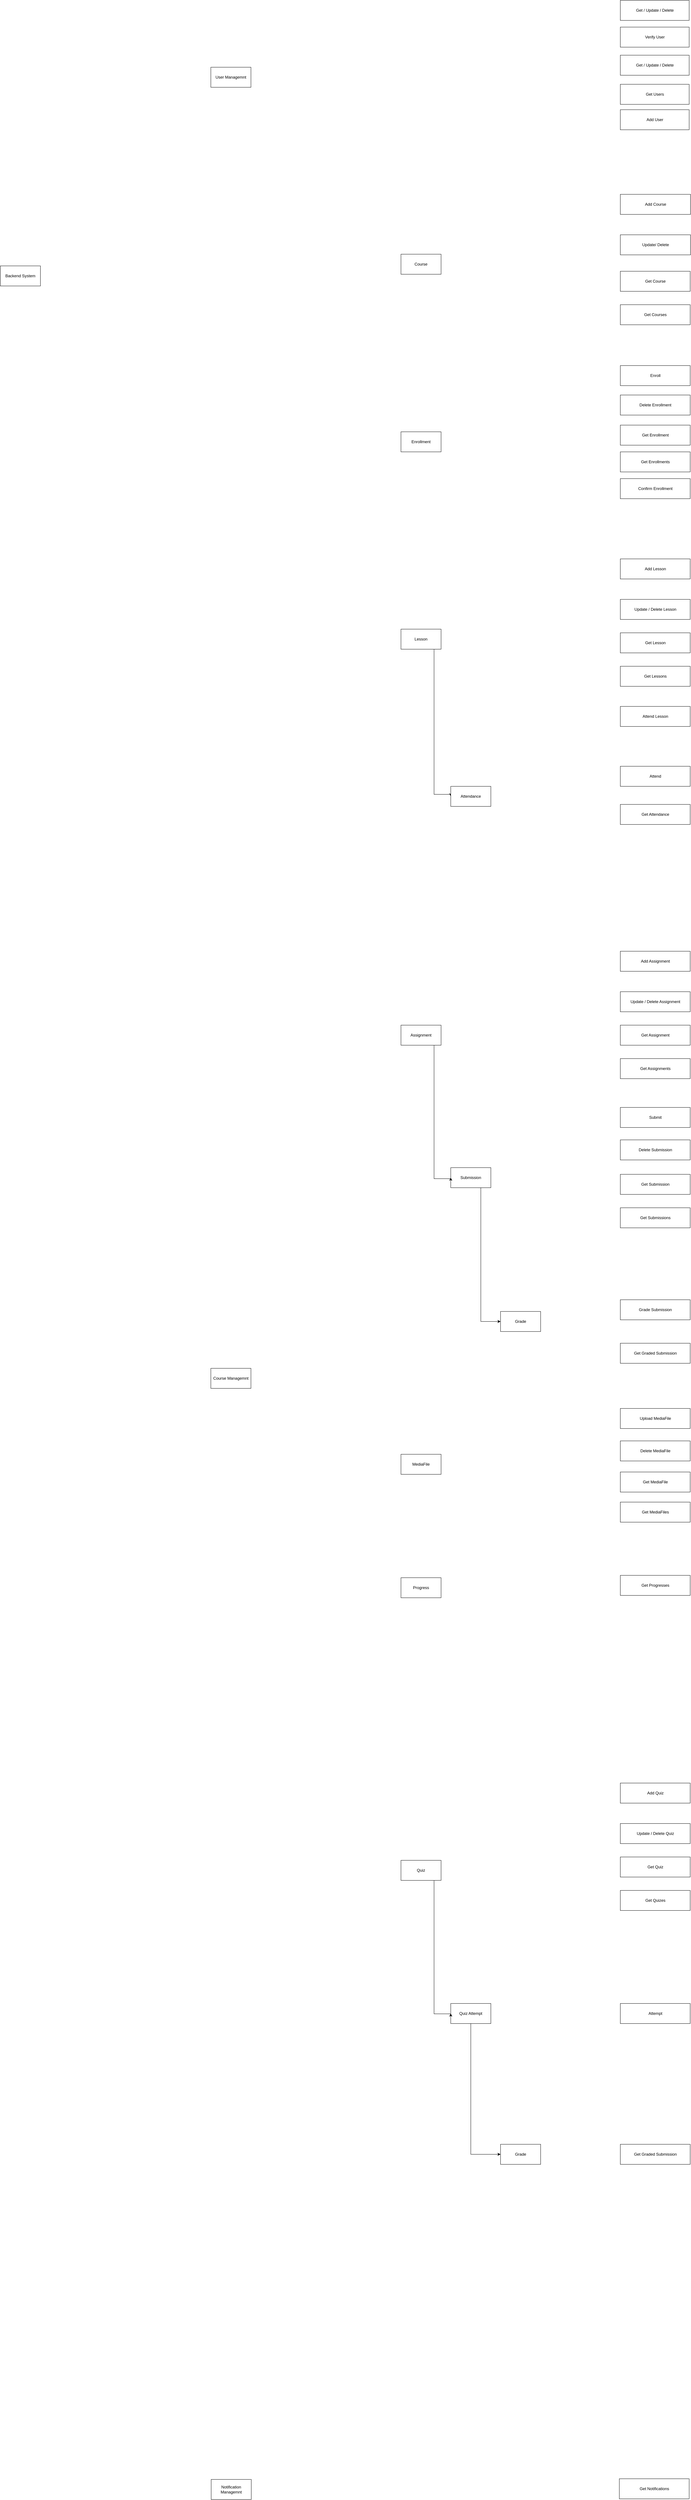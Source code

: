 <mxfile version="27.0.9">
  <diagram name="Page-1" id="aGVBakDjWfH1s-EeoHJm">
    <mxGraphModel dx="4565" dy="3605" grid="1" gridSize="10" guides="1" tooltips="1" connect="1" arrows="1" fold="1" page="1" pageScale="1" pageWidth="850" pageHeight="1100" math="0" shadow="0">
      <root>
        <mxCell id="0" />
        <mxCell id="1" parent="0" />
        <mxCell id="48TW3HGBr3-OI8HNYHSv-1" value="User Managemnt" style="rounded=0;whiteSpace=wrap;html=1;" parent="1" vertex="1">
          <mxGeometry x="260" y="70" width="120" height="60" as="geometry" />
        </mxCell>
        <mxCell id="48TW3HGBr3-OI8HNYHSv-3" value="Get / Update / Delete" style="rounded=0;whiteSpace=wrap;html=1;" parent="1" vertex="1">
          <mxGeometry x="1485.5" y="-130" width="206" height="60" as="geometry" />
        </mxCell>
        <mxCell id="48TW3HGBr3-OI8HNYHSv-7" value="Verify User" style="rounded=0;whiteSpace=wrap;html=1;" parent="1" vertex="1">
          <mxGeometry x="1485.5" y="-50" width="206" height="60" as="geometry" />
        </mxCell>
        <mxCell id="48TW3HGBr3-OI8HNYHSv-8" value="Get / Update / Delete" style="rounded=0;whiteSpace=wrap;html=1;" parent="1" vertex="1">
          <mxGeometry x="1485.5" y="34" width="206" height="60" as="geometry" />
        </mxCell>
        <mxCell id="48TW3HGBr3-OI8HNYHSv-14" value="Course Managemnt" style="rounded=0;whiteSpace=wrap;html=1;" parent="1" vertex="1">
          <mxGeometry x="260" y="3960" width="120" height="60" as="geometry" />
        </mxCell>
        <mxCell id="48TW3HGBr3-OI8HNYHSv-16" value="Get Course" style="rounded=0;whiteSpace=wrap;html=1;" parent="1" vertex="1">
          <mxGeometry x="1485.5" y="680" width="209" height="60" as="geometry" />
        </mxCell>
        <mxCell id="48TW3HGBr3-OI8HNYHSv-18" value="Add Course" style="rounded=0;whiteSpace=wrap;html=1;" parent="1" vertex="1">
          <mxGeometry x="1485.5" y="450" width="210" height="60" as="geometry" />
        </mxCell>
        <mxCell id="48TW3HGBr3-OI8HNYHSv-19" value="Update/ Delete" style="rounded=0;whiteSpace=wrap;html=1;" parent="1" vertex="1">
          <mxGeometry x="1485.5" y="571" width="210" height="60" as="geometry" />
        </mxCell>
        <mxCell id="48TW3HGBr3-OI8HNYHSv-20" value="Get Users" style="rounded=0;whiteSpace=wrap;html=1;" parent="1" vertex="1">
          <mxGeometry x="1485.5" y="121" width="206" height="60" as="geometry" />
        </mxCell>
        <mxCell id="48TW3HGBr3-OI8HNYHSv-22" value="Course" style="rounded=0;whiteSpace=wrap;html=1;" parent="1" vertex="1">
          <mxGeometry x="829" y="629" width="120" height="60" as="geometry" />
        </mxCell>
        <mxCell id="48TW3HGBr3-OI8HNYHSv-23" value="Enrollment" style="rounded=0;whiteSpace=wrap;html=1;" parent="1" vertex="1">
          <mxGeometry x="829" y="1160" width="120" height="60" as="geometry" />
        </mxCell>
        <mxCell id="qaXC5aaT69b4gklD9cOE-22" style="edgeStyle=orthogonalEdgeStyle;rounded=0;orthogonalLoop=1;jettySize=auto;html=1;entryX=0;entryY=0.5;entryDx=0;entryDy=0;" edge="1" parent="1" source="48TW3HGBr3-OI8HNYHSv-24" target="48TW3HGBr3-OI8HNYHSv-30">
          <mxGeometry relative="1" as="geometry">
            <Array as="points">
              <mxPoint x="928" y="2244" />
            </Array>
          </mxGeometry>
        </mxCell>
        <mxCell id="48TW3HGBr3-OI8HNYHSv-24" value="Lesson" style="rounded=0;whiteSpace=wrap;html=1;" parent="1" vertex="1">
          <mxGeometry x="829" y="1750" width="120" height="60" as="geometry" />
        </mxCell>
        <mxCell id="qaXC5aaT69b4gklD9cOE-88" style="edgeStyle=orthogonalEdgeStyle;rounded=0;orthogonalLoop=1;jettySize=auto;html=1;entryX=0;entryY=0.5;entryDx=0;entryDy=0;" edge="1" parent="1" source="48TW3HGBr3-OI8HNYHSv-26" target="qaXC5aaT69b4gklD9cOE-1">
          <mxGeometry relative="1" as="geometry">
            <Array as="points">
              <mxPoint x="1068" y="3820" />
            </Array>
          </mxGeometry>
        </mxCell>
        <mxCell id="48TW3HGBr3-OI8HNYHSv-26" value="Submission" style="rounded=0;whiteSpace=wrap;html=1;" parent="1" vertex="1">
          <mxGeometry x="978" y="3360" width="120" height="60" as="geometry" />
        </mxCell>
        <mxCell id="48TW3HGBr3-OI8HNYHSv-27" value="MediaFile" style="rounded=0;whiteSpace=wrap;html=1;" parent="1" vertex="1">
          <mxGeometry x="829" y="4217" width="120" height="60" as="geometry" />
        </mxCell>
        <mxCell id="48TW3HGBr3-OI8HNYHSv-28" value="Notification Managemnt" style="rounded=0;whiteSpace=wrap;html=1;" parent="1" vertex="1">
          <mxGeometry x="261" y="7282" width="120" height="60" as="geometry" />
        </mxCell>
        <mxCell id="48TW3HGBr3-OI8HNYHSv-29" value="Progress" style="rounded=0;whiteSpace=wrap;html=1;" parent="1" vertex="1">
          <mxGeometry x="829" y="4586" width="120" height="60" as="geometry" />
        </mxCell>
        <mxCell id="48TW3HGBr3-OI8HNYHSv-30" value="Attendance" style="rounded=0;whiteSpace=wrap;html=1;" parent="1" vertex="1">
          <mxGeometry x="978" y="2220" width="120" height="60" as="geometry" />
        </mxCell>
        <mxCell id="48TW3HGBr3-OI8HNYHSv-31" value="Backend System" style="rounded=0;whiteSpace=wrap;html=1;" parent="1" vertex="1">
          <mxGeometry x="-370" y="664" width="120" height="60" as="geometry" />
        </mxCell>
        <mxCell id="48TW3HGBr3-OI8HNYHSv-79" value="Add User" style="rounded=0;whiteSpace=wrap;html=1;" parent="1" vertex="1">
          <mxGeometry x="1485.5" y="197" width="206" height="60" as="geometry" />
        </mxCell>
        <mxCell id="48TW3HGBr3-OI8HNYHSv-92" value="Get Courses" style="rounded=0;whiteSpace=wrap;html=1;" parent="1" vertex="1">
          <mxGeometry x="1485.5" y="780" width="209" height="60" as="geometry" />
        </mxCell>
        <mxCell id="48TW3HGBr3-OI8HNYHSv-102" value="Enroll" style="rounded=0;whiteSpace=wrap;html=1;" parent="1" vertex="1">
          <mxGeometry x="1485.5" y="962" width="209" height="60" as="geometry" />
        </mxCell>
        <mxCell id="48TW3HGBr3-OI8HNYHSv-103" value="Delete Enrollment" style="rounded=0;whiteSpace=wrap;html=1;" parent="1" vertex="1">
          <mxGeometry x="1485.5" y="1050" width="209" height="60" as="geometry" />
        </mxCell>
        <mxCell id="48TW3HGBr3-OI8HNYHSv-104" value="Get Enrollments" style="rounded=0;whiteSpace=wrap;html=1;" parent="1" vertex="1">
          <mxGeometry x="1485.5" y="1220" width="209" height="60" as="geometry" />
        </mxCell>
        <mxCell id="48TW3HGBr3-OI8HNYHSv-105" value="Get Enrollment" style="rounded=0;whiteSpace=wrap;html=1;" parent="1" vertex="1">
          <mxGeometry x="1485.5" y="1140" width="209" height="60" as="geometry" />
        </mxCell>
        <mxCell id="48TW3HGBr3-OI8HNYHSv-106" value="Confirm Enrollment" style="rounded=0;whiteSpace=wrap;html=1;" parent="1" vertex="1">
          <mxGeometry x="1485.5" y="1300" width="209" height="60" as="geometry" />
        </mxCell>
        <mxCell id="48TW3HGBr3-OI8HNYHSv-126" value="Add Lesson" style="rounded=0;whiteSpace=wrap;html=1;" parent="1" vertex="1">
          <mxGeometry x="1485.5" y="1540" width="209" height="60" as="geometry" />
        </mxCell>
        <mxCell id="48TW3HGBr3-OI8HNYHSv-127" value="Update / Delete Lesson" style="rounded=0;whiteSpace=wrap;html=1;" parent="1" vertex="1">
          <mxGeometry x="1485.5" y="1661" width="209" height="60" as="geometry" />
        </mxCell>
        <mxCell id="48TW3HGBr3-OI8HNYHSv-135" value="Get Lessons" style="rounded=0;whiteSpace=wrap;html=1;" parent="1" vertex="1">
          <mxGeometry x="1485.5" y="1861" width="209" height="60" as="geometry" />
        </mxCell>
        <mxCell id="48TW3HGBr3-OI8HNYHSv-142" value="Attend Lesson" style="rounded=0;whiteSpace=wrap;html=1;" parent="1" vertex="1">
          <mxGeometry x="1485.5" y="1981" width="209" height="60" as="geometry" />
        </mxCell>
        <mxCell id="48TW3HGBr3-OI8HNYHSv-148" value="Get Lesson" style="rounded=0;whiteSpace=wrap;html=1;" parent="1" vertex="1">
          <mxGeometry x="1485.5" y="1761" width="209" height="60" as="geometry" />
        </mxCell>
        <mxCell id="E2JBSVhkc4Iez4ISo9yt-38" style="edgeStyle=orthogonalEdgeStyle;rounded=0;orthogonalLoop=1;jettySize=auto;html=1;entryX=0;entryY=0.5;entryDx=0;entryDy=0;" parent="1" source="E2JBSVhkc4Iez4ISo9yt-16" target="48TW3HGBr3-OI8HNYHSv-26" edge="1">
          <mxGeometry relative="1" as="geometry">
            <Array as="points">
              <mxPoint x="928" y="3393" />
            </Array>
          </mxGeometry>
        </mxCell>
        <mxCell id="E2JBSVhkc4Iez4ISo9yt-16" value="Assignment" style="rounded=0;whiteSpace=wrap;html=1;" parent="1" vertex="1">
          <mxGeometry x="829" y="2934" width="120" height="60" as="geometry" />
        </mxCell>
        <mxCell id="E2JBSVhkc4Iez4ISo9yt-17" value="Add Assignment" style="rounded=0;whiteSpace=wrap;html=1;" parent="1" vertex="1">
          <mxGeometry x="1485.5" y="2713" width="209" height="60" as="geometry" />
        </mxCell>
        <mxCell id="E2JBSVhkc4Iez4ISo9yt-18" value="Update / Delete Assignment" style="rounded=0;whiteSpace=wrap;html=1;" parent="1" vertex="1">
          <mxGeometry x="1485.5" y="2834" width="209" height="60" as="geometry" />
        </mxCell>
        <mxCell id="E2JBSVhkc4Iez4ISo9yt-19" value="Get Assignments" style="rounded=0;whiteSpace=wrap;html=1;" parent="1" vertex="1">
          <mxGeometry x="1485.5" y="3034" width="209" height="60" as="geometry" />
        </mxCell>
        <mxCell id="E2JBSVhkc4Iez4ISo9yt-30" value="Get Assignment" style="rounded=0;whiteSpace=wrap;html=1;" parent="1" vertex="1">
          <mxGeometry x="1485.5" y="2934" width="209" height="60" as="geometry" />
        </mxCell>
        <mxCell id="E2JBSVhkc4Iez4ISo9yt-34" value="Submit" style="rounded=0;whiteSpace=wrap;html=1;" parent="1" vertex="1">
          <mxGeometry x="1485.5" y="3180" width="209" height="60" as="geometry" />
        </mxCell>
        <mxCell id="E2JBSVhkc4Iez4ISo9yt-35" value="Delete Submission" style="rounded=0;whiteSpace=wrap;html=1;" parent="1" vertex="1">
          <mxGeometry x="1485.5" y="3277" width="209" height="60" as="geometry" />
        </mxCell>
        <mxCell id="E2JBSVhkc4Iez4ISo9yt-36" value="Get Submissions" style="rounded=0;whiteSpace=wrap;html=1;" parent="1" vertex="1">
          <mxGeometry x="1485.5" y="3480" width="209" height="60" as="geometry" />
        </mxCell>
        <mxCell id="E2JBSVhkc4Iez4ISo9yt-37" value="Get Submission" style="rounded=0;whiteSpace=wrap;html=1;" parent="1" vertex="1">
          <mxGeometry x="1485.5" y="3380" width="209" height="60" as="geometry" />
        </mxCell>
        <mxCell id="E2JBSVhkc4Iez4ISo9yt-56" value="Upload MediaFile" style="rounded=0;whiteSpace=wrap;html=1;" parent="1" vertex="1">
          <mxGeometry x="1485.5" y="4080" width="209" height="60" as="geometry" />
        </mxCell>
        <mxCell id="E2JBSVhkc4Iez4ISo9yt-57" value="Delete MediaFile" style="rounded=0;whiteSpace=wrap;html=1;" parent="1" vertex="1">
          <mxGeometry x="1485.5" y="4177" width="209" height="60" as="geometry" />
        </mxCell>
        <mxCell id="E2JBSVhkc4Iez4ISo9yt-58" value="Get MediaFile" style="rounded=0;whiteSpace=wrap;html=1;" parent="1" vertex="1">
          <mxGeometry x="1485.5" y="4270" width="209" height="60" as="geometry" />
        </mxCell>
        <mxCell id="E2JBSVhkc4Iez4ISo9yt-59" value="Get MediaFiles" style="rounded=0;whiteSpace=wrap;html=1;" parent="1" vertex="1">
          <mxGeometry x="1485.5" y="4360" width="209" height="60" as="geometry" />
        </mxCell>
        <mxCell id="qaXC5aaT69b4gklD9cOE-1" value="Grade" style="rounded=0;whiteSpace=wrap;html=1;" vertex="1" parent="1">
          <mxGeometry x="1127" y="3790" width="120" height="60" as="geometry" />
        </mxCell>
        <mxCell id="qaXC5aaT69b4gklD9cOE-3" value="Grade Submission" style="rounded=0;whiteSpace=wrap;html=1;" vertex="1" parent="1">
          <mxGeometry x="1485.5" y="3755" width="209" height="60" as="geometry" />
        </mxCell>
        <mxCell id="qaXC5aaT69b4gklD9cOE-4" value="Get Graded Submission" style="rounded=0;whiteSpace=wrap;html=1;" vertex="1" parent="1">
          <mxGeometry x="1485.5" y="3885" width="209" height="60" as="geometry" />
        </mxCell>
        <mxCell id="qaXC5aaT69b4gklD9cOE-12" value="Get Progresses" style="rounded=0;whiteSpace=wrap;html=1;" vertex="1" parent="1">
          <mxGeometry x="1485.5" y="4579" width="209" height="60" as="geometry" />
        </mxCell>
        <mxCell id="qaXC5aaT69b4gklD9cOE-16" value="Attend" style="rounded=0;whiteSpace=wrap;html=1;" vertex="1" parent="1">
          <mxGeometry x="1485.5" y="2160" width="209" height="60" as="geometry" />
        </mxCell>
        <mxCell id="qaXC5aaT69b4gklD9cOE-17" value="Get Attendance" style="rounded=0;whiteSpace=wrap;html=1;" vertex="1" parent="1">
          <mxGeometry x="1485.5" y="2274" width="209" height="60" as="geometry" />
        </mxCell>
        <mxCell id="qaXC5aaT69b4gklD9cOE-87" style="edgeStyle=orthogonalEdgeStyle;rounded=0;orthogonalLoop=1;jettySize=auto;html=1;exitX=0.5;exitY=1;exitDx=0;exitDy=0;entryX=0;entryY=0.5;entryDx=0;entryDy=0;" edge="1" parent="1" source="qaXC5aaT69b4gklD9cOE-39" target="qaXC5aaT69b4gklD9cOE-75">
          <mxGeometry relative="1" as="geometry" />
        </mxCell>
        <mxCell id="qaXC5aaT69b4gklD9cOE-39" value="Quiz Attempt" style="rounded=0;whiteSpace=wrap;html=1;" vertex="1" parent="1">
          <mxGeometry x="978" y="5859" width="120" height="60" as="geometry" />
        </mxCell>
        <mxCell id="qaXC5aaT69b4gklD9cOE-48" style="edgeStyle=orthogonalEdgeStyle;rounded=0;orthogonalLoop=1;jettySize=auto;html=1;entryX=0;entryY=0.5;entryDx=0;entryDy=0;" edge="1" source="qaXC5aaT69b4gklD9cOE-49" target="qaXC5aaT69b4gklD9cOE-39" parent="1">
          <mxGeometry relative="1" as="geometry">
            <Array as="points">
              <mxPoint x="928" y="5890" />
            </Array>
          </mxGeometry>
        </mxCell>
        <mxCell id="qaXC5aaT69b4gklD9cOE-49" value="Quiz" style="rounded=0;whiteSpace=wrap;html=1;" vertex="1" parent="1">
          <mxGeometry x="829" y="5431" width="120" height="60" as="geometry" />
        </mxCell>
        <mxCell id="qaXC5aaT69b4gklD9cOE-50" value="Add Quiz" style="rounded=0;whiteSpace=wrap;html=1;" vertex="1" parent="1">
          <mxGeometry x="1485.5" y="5200" width="209" height="60" as="geometry" />
        </mxCell>
        <mxCell id="qaXC5aaT69b4gklD9cOE-51" value="Update / Delete Quiz" style="rounded=0;whiteSpace=wrap;html=1;" vertex="1" parent="1">
          <mxGeometry x="1485.5" y="5321" width="209" height="60" as="geometry" />
        </mxCell>
        <mxCell id="qaXC5aaT69b4gklD9cOE-52" value="Get Quizes" style="rounded=0;whiteSpace=wrap;html=1;" vertex="1" parent="1">
          <mxGeometry x="1485.5" y="5521" width="209" height="60" as="geometry" />
        </mxCell>
        <mxCell id="qaXC5aaT69b4gklD9cOE-61" value="Get Quiz" style="rounded=0;whiteSpace=wrap;html=1;" vertex="1" parent="1">
          <mxGeometry x="1485.5" y="5421" width="209" height="60" as="geometry" />
        </mxCell>
        <mxCell id="qaXC5aaT69b4gklD9cOE-62" value="Attempt" style="rounded=0;whiteSpace=wrap;html=1;" vertex="1" parent="1">
          <mxGeometry x="1485.5" y="5859" width="209" height="60" as="geometry" />
        </mxCell>
        <mxCell id="qaXC5aaT69b4gklD9cOE-75" value="Grade" style="rounded=0;whiteSpace=wrap;html=1;" vertex="1" parent="1">
          <mxGeometry x="1127" y="6280" width="120" height="60" as="geometry" />
        </mxCell>
        <mxCell id="qaXC5aaT69b4gklD9cOE-77" value="Get Graded Submission" style="rounded=0;whiteSpace=wrap;html=1;" vertex="1" parent="1">
          <mxGeometry x="1485.5" y="6280" width="209" height="60" as="geometry" />
        </mxCell>
        <mxCell id="qaXC5aaT69b4gklD9cOE-90" value="Get Notifications" style="rounded=0;whiteSpace=wrap;html=1;" vertex="1" parent="1">
          <mxGeometry x="1482.5" y="7280" width="209" height="60" as="geometry" />
        </mxCell>
      </root>
    </mxGraphModel>
  </diagram>
</mxfile>
